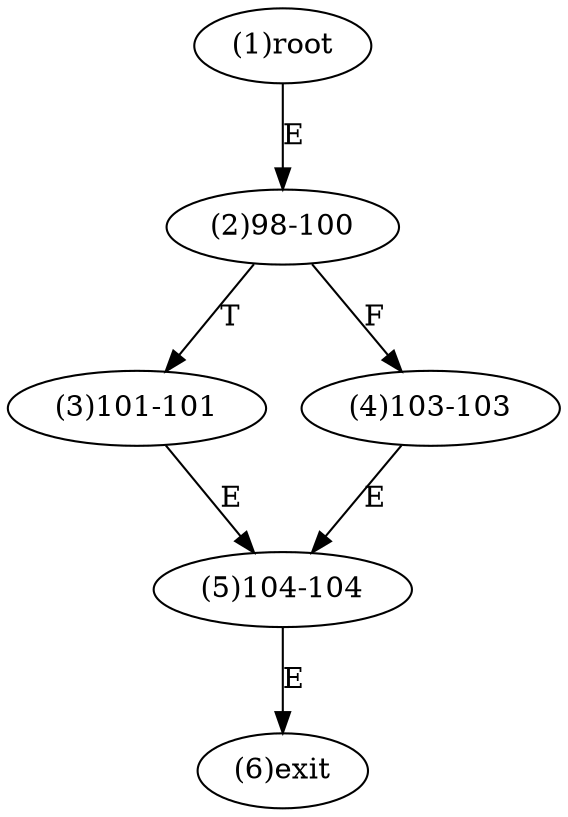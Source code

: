 digraph "" { 
1[ label="(1)root"];
2[ label="(2)98-100"];
3[ label="(3)101-101"];
4[ label="(4)103-103"];
5[ label="(5)104-104"];
6[ label="(6)exit"];
1->2[ label="E"];
2->4[ label="F"];
2->3[ label="T"];
3->5[ label="E"];
4->5[ label="E"];
5->6[ label="E"];
}